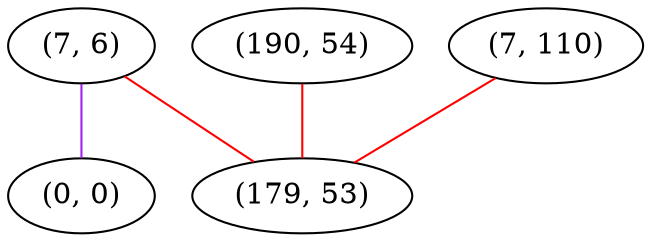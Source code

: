 graph "" {
"(7, 6)";
"(190, 54)";
"(7, 110)";
"(0, 0)";
"(179, 53)";
"(7, 6)" -- "(0, 0)"  [color=purple, key=0, weight=4];
"(7, 6)" -- "(179, 53)"  [color=red, key=0, weight=1];
"(190, 54)" -- "(179, 53)"  [color=red, key=0, weight=1];
"(7, 110)" -- "(179, 53)"  [color=red, key=0, weight=1];
}
